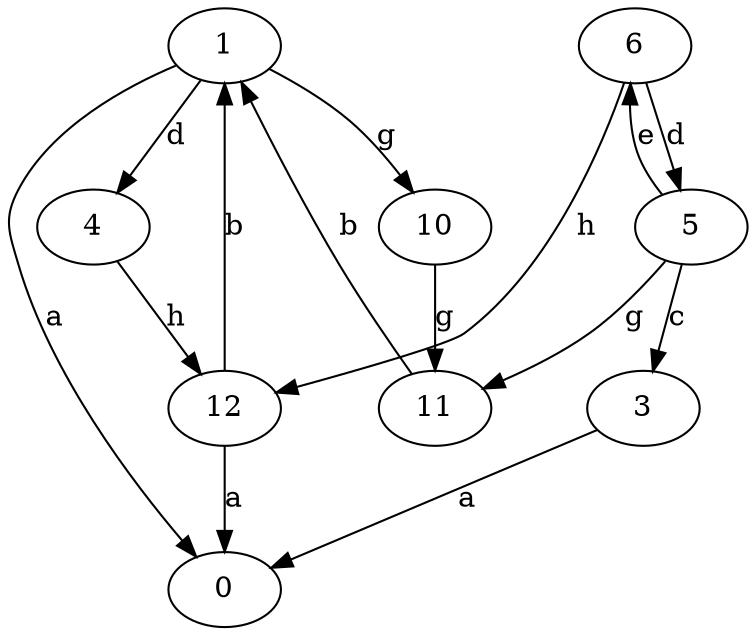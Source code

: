 strict digraph  {
0;
1;
3;
4;
5;
6;
10;
11;
12;
1 -> 0  [label=a];
1 -> 4  [label=d];
1 -> 10  [label=g];
3 -> 0  [label=a];
4 -> 12  [label=h];
5 -> 3  [label=c];
5 -> 6  [label=e];
5 -> 11  [label=g];
6 -> 5  [label=d];
6 -> 12  [label=h];
10 -> 11  [label=g];
11 -> 1  [label=b];
12 -> 0  [label=a];
12 -> 1  [label=b];
}
